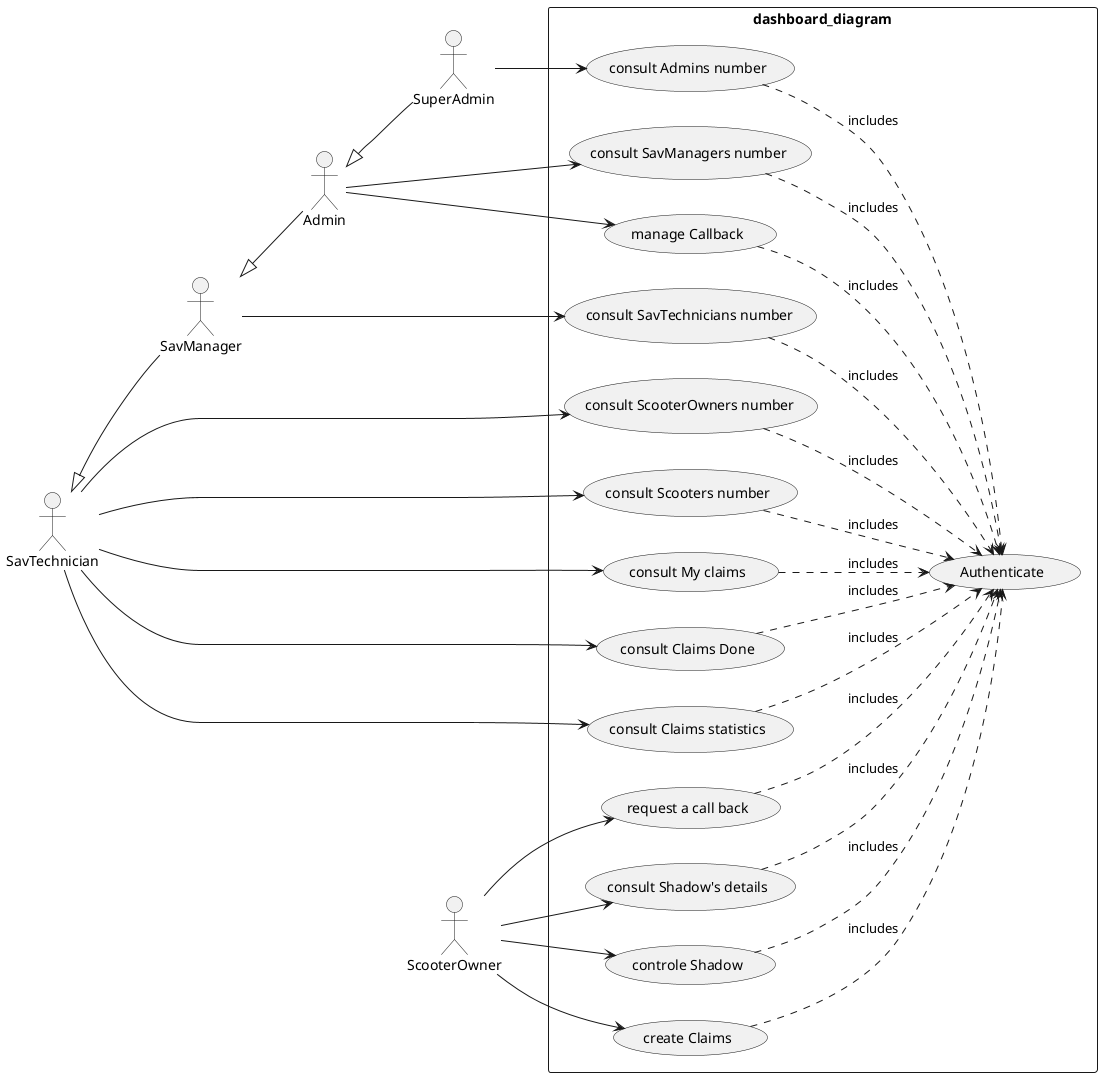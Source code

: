 @startuml dashboards_use_case_diagram
skinparam packageStyle rect
skinparam shadowing false

actor SuperAdmin as sa
actor Admin as a
actor SavManager as sm
actor SavTechnician as st
actor ScooterOwner as so

st <|-- sm
sm <|-- a
a <|-- sa
package dashboard_diagram{
    ( consult ScooterOwners number ) as scn
    ( consult Scooters number ) as sn
    ( consult My claims ) as c
    ( consult Claims Done ) as cd
    ( consult Claims statistics ) as css
    '------
    ( consult SavTechnicians number ) as stn
    '------
    ( consult SavManagers number ) as smn
    '------
    ( consult Admins number ) as an
    ( manage Callback ) as mc
    '------
    ( request a call back ) as rcb
    ( consult Shadow's details ) as csd
    ( controle Shadow ) as cs
    ( create Claims ) as ccl
( Authenticate ) as auth
}
left to right direction
st --> scn
st --> sn
st --> c
st --> cd
st --> css
sm --> stn
a --> smn
a --> mc
sa --> an
so --> rcb
so --> csd
so --> cs
so --> ccl
ccl ..> auth : includes
scn ..> auth : includes
sn ..> auth : includes
c ..> auth : includes
cd ..> auth : includes
css ..> auth : includes
stn ..> auth : includes
smn ..> auth : includes
an ..> auth : includes
mc ..> auth : includes
rcb ..> auth : includes
csd ..> auth : includes
cs ..> auth : includes
@enduml
